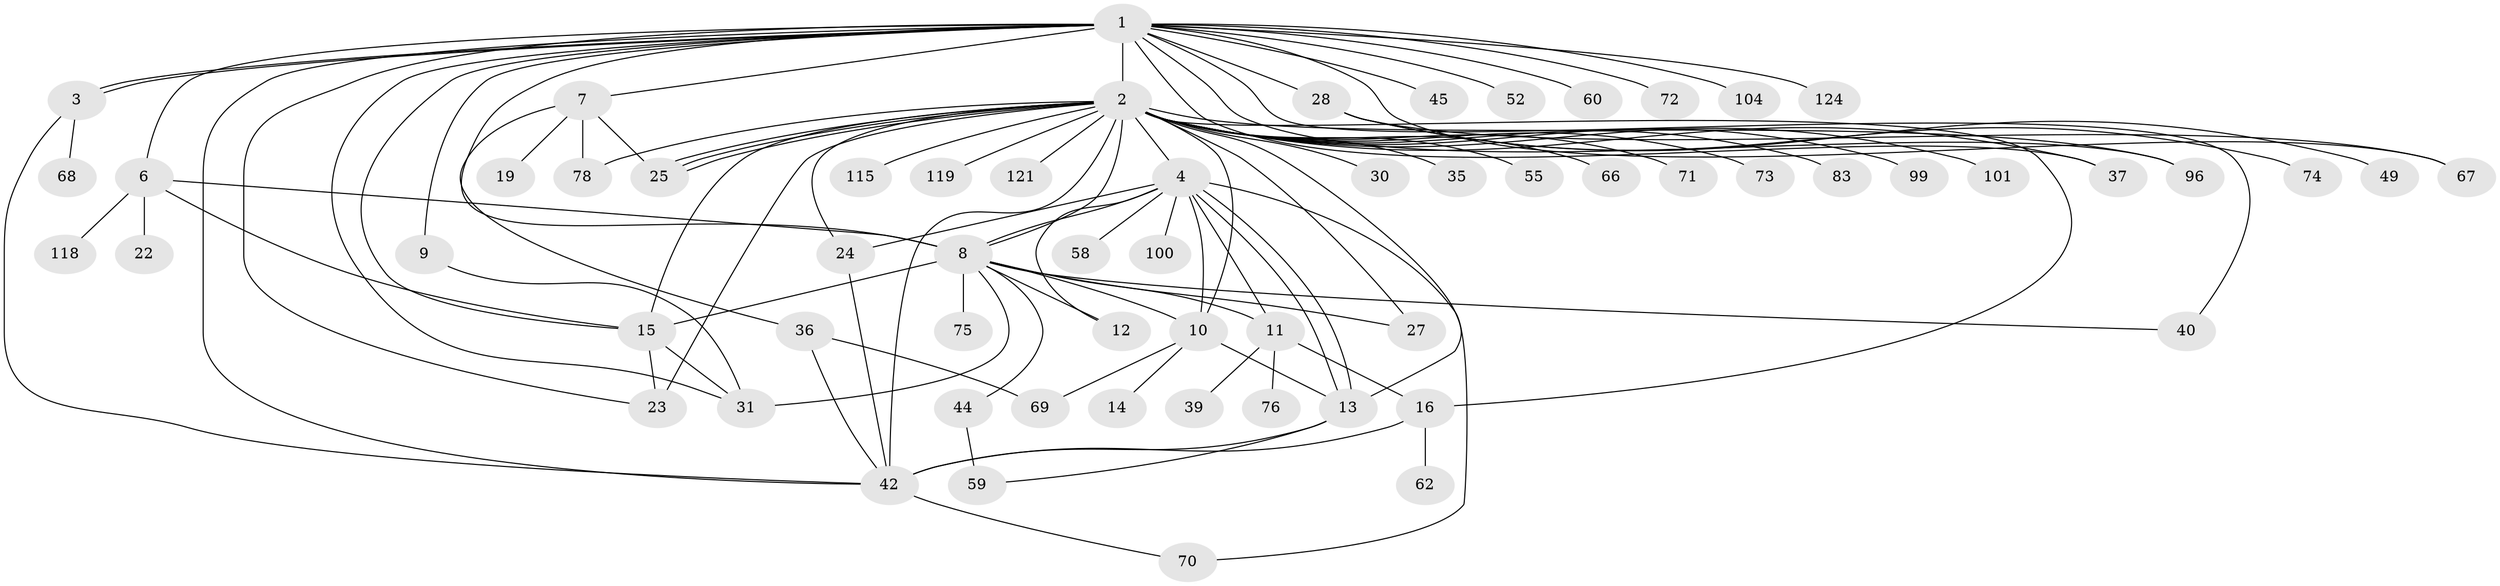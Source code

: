 // original degree distribution, {17: 0.008, 38: 0.008, 4: 0.12, 13: 0.008, 11: 0.008, 5: 0.064, 2: 0.232, 6: 0.008, 1: 0.432, 8: 0.008, 12: 0.008, 10: 0.008, 3: 0.08, 7: 0.008}
// Generated by graph-tools (version 1.1) at 2025/14/03/09/25 04:14:44]
// undirected, 62 vertices, 100 edges
graph export_dot {
graph [start="1"]
  node [color=gray90,style=filled];
  1 [super="+5"];
  2 [super="+63+33"];
  3;
  4;
  6;
  7;
  8 [super="+17"];
  9;
  10 [super="+34+85"];
  11;
  12 [super="+123+87"];
  13 [super="+107+90+116"];
  14;
  15 [super="+92+93+48+54"];
  16 [super="+47"];
  19 [super="+94"];
  22;
  23 [super="+26"];
  24;
  25;
  27 [super="+117"];
  28;
  30;
  31 [super="+56+113"];
  35;
  36;
  37 [super="+86"];
  39;
  40;
  42 [super="+97+57+80"];
  44 [super="+77"];
  45;
  49;
  52;
  55;
  58;
  59;
  60 [super="+112"];
  62;
  66;
  67 [super="+120"];
  68;
  69;
  70;
  71;
  72;
  73;
  74;
  75;
  76 [super="+91"];
  78;
  83;
  96;
  99 [super="+122"];
  100;
  101;
  104;
  115;
  118;
  119;
  121;
  124;
  1 -- 2 [weight=4];
  1 -- 3;
  1 -- 3;
  1 -- 7;
  1 -- 9;
  1 -- 37;
  1 -- 40;
  1 -- 45;
  1 -- 52;
  1 -- 60;
  1 -- 67;
  1 -- 72;
  1 -- 96;
  1 -- 104;
  1 -- 124;
  1 -- 6;
  1 -- 42;
  1 -- 15;
  1 -- 23;
  1 -- 28;
  1 -- 31;
  1 -- 8;
  2 -- 4 [weight=3];
  2 -- 8 [weight=8];
  2 -- 15;
  2 -- 16;
  2 -- 23 [weight=2];
  2 -- 24;
  2 -- 25;
  2 -- 25;
  2 -- 25;
  2 -- 30;
  2 -- 35;
  2 -- 55;
  2 -- 71;
  2 -- 73;
  2 -- 78;
  2 -- 83;
  2 -- 96;
  2 -- 99;
  2 -- 101;
  2 -- 115;
  2 -- 119;
  2 -- 121;
  2 -- 13;
  2 -- 42;
  2 -- 37;
  2 -- 66;
  2 -- 27;
  2 -- 10;
  3 -- 42;
  3 -- 68;
  4 -- 10;
  4 -- 11;
  4 -- 12;
  4 -- 13;
  4 -- 13;
  4 -- 24;
  4 -- 58;
  4 -- 70;
  4 -- 100;
  4 -- 8;
  6 -- 22;
  6 -- 118;
  6 -- 15;
  6 -- 8;
  7 -- 19;
  7 -- 25;
  7 -- 36;
  7 -- 78;
  8 -- 44;
  8 -- 15;
  8 -- 40;
  8 -- 10;
  8 -- 11;
  8 -- 12;
  8 -- 75;
  8 -- 27;
  8 -- 31 [weight=2];
  9 -- 31;
  10 -- 14;
  10 -- 69;
  10 -- 13;
  11 -- 16;
  11 -- 39;
  11 -- 76;
  13 -- 59;
  13 -- 42;
  15 -- 23;
  15 -- 31;
  16 -- 62;
  16 -- 42;
  24 -- 42;
  28 -- 49;
  28 -- 74;
  28 -- 67;
  36 -- 69;
  36 -- 42;
  42 -- 70;
  44 -- 59;
}
